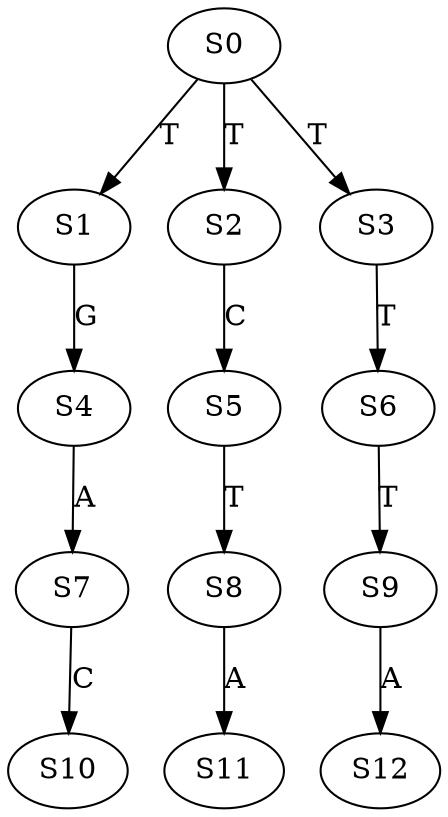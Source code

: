 strict digraph  {
	S0 -> S1 [ label = T ];
	S0 -> S2 [ label = T ];
	S0 -> S3 [ label = T ];
	S1 -> S4 [ label = G ];
	S2 -> S5 [ label = C ];
	S3 -> S6 [ label = T ];
	S4 -> S7 [ label = A ];
	S5 -> S8 [ label = T ];
	S6 -> S9 [ label = T ];
	S7 -> S10 [ label = C ];
	S8 -> S11 [ label = A ];
	S9 -> S12 [ label = A ];
}
